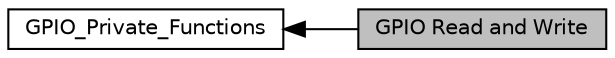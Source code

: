 digraph "GPIO Read and Write"
{
  edge [fontname="Helvetica",fontsize="10",labelfontname="Helvetica",labelfontsize="10"];
  node [fontname="Helvetica",fontsize="10",shape=record];
  rankdir=LR;
  Node1 [label="GPIO_Private_Functions",height=0.2,width=0.4,color="black", fillcolor="white", style="filled",URL="$group___g_p_i_o___private___functions.html"];
  Node0 [label="GPIO Read and Write",height=0.2,width=0.4,color="black", fillcolor="grey75", style="filled", fontcolor="black"];
  Node1->Node0 [shape=plaintext, dir="back", style="solid"];
}
